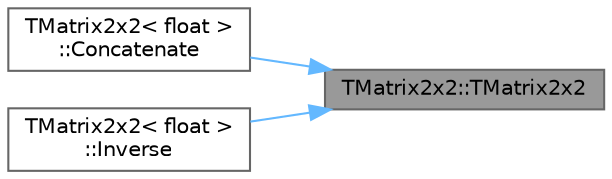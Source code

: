 digraph "TMatrix2x2::TMatrix2x2"
{
 // INTERACTIVE_SVG=YES
 // LATEX_PDF_SIZE
  bgcolor="transparent";
  edge [fontname=Helvetica,fontsize=10,labelfontname=Helvetica,labelfontsize=10];
  node [fontname=Helvetica,fontsize=10,shape=box,height=0.2,width=0.4];
  rankdir="RL";
  Node1 [id="Node000001",label="TMatrix2x2::TMatrix2x2",height=0.2,width=0.4,color="gray40", fillcolor="grey60", style="filled", fontcolor="black",tooltip="Ctor."];
  Node1 -> Node2 [id="edge1_Node000001_Node000002",dir="back",color="steelblue1",style="solid",tooltip=" "];
  Node2 [id="Node000002",label="TMatrix2x2\< float \>\l::Concatenate",height=0.2,width=0.4,color="grey40", fillcolor="white", style="filled",URL="$d5/d04/classTMatrix2x2.html#a7f8977b999f98e5553425b1e9d215538",tooltip=" "];
  Node1 -> Node3 [id="edge2_Node000001_Node000003",dir="back",color="steelblue1",style="solid",tooltip=" "];
  Node3 [id="Node000003",label="TMatrix2x2\< float \>\l::Inverse",height=0.2,width=0.4,color="grey40", fillcolor="white", style="filled",URL="$d5/d04/classTMatrix2x2.html#af9c95bd966d718b837eb625afad5707f",tooltip=" "];
}
